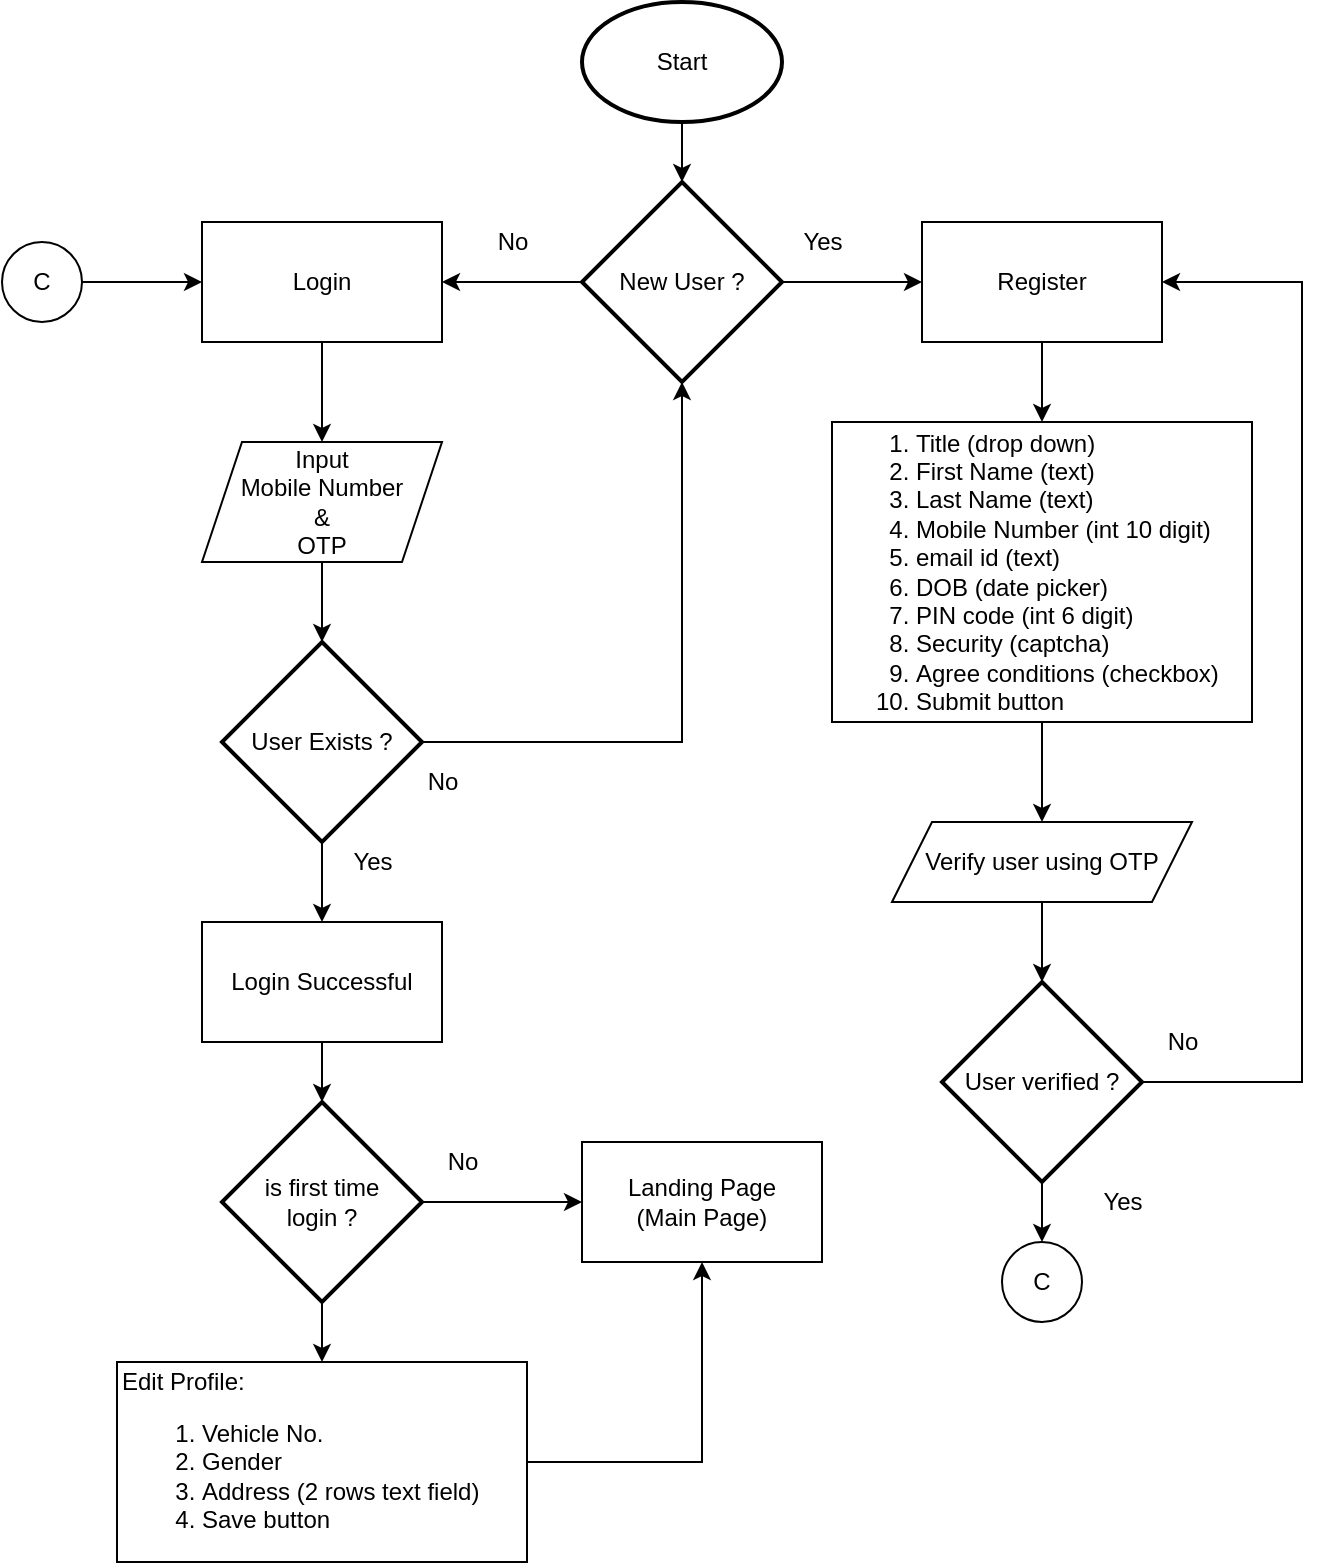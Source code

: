 <mxfile version="15.3.2" type="github">
  <diagram id="6a731a19-8d31-9384-78a2-239565b7b9f0" name="Page-1">
    <mxGraphModel dx="2642" dy="1362" grid="1" gridSize="10" guides="1" tooltips="1" connect="1" arrows="1" fold="1" page="1" pageScale="1" pageWidth="1169" pageHeight="827" background="none" math="0" shadow="0">
      <root>
        <mxCell id="0" />
        <mxCell id="1" parent="0" />
        <mxCell id="L6jIcue4Xip9Mwkje6IR-58" style="edgeStyle=orthogonalEdgeStyle;rounded=0;orthogonalLoop=1;jettySize=auto;html=1;exitX=0.5;exitY=1;exitDx=0;exitDy=0;exitPerimeter=0;entryX=0.5;entryY=0;entryDx=0;entryDy=0;entryPerimeter=0;" parent="1" source="L6jIcue4Xip9Mwkje6IR-56" target="L6jIcue4Xip9Mwkje6IR-57" edge="1">
          <mxGeometry relative="1" as="geometry" />
        </mxCell>
        <mxCell id="L6jIcue4Xip9Mwkje6IR-56" value="Start" style="strokeWidth=2;html=1;shape=mxgraph.flowchart.start_1;whiteSpace=wrap;" parent="1" vertex="1">
          <mxGeometry x="440" y="10" width="100" height="60" as="geometry" />
        </mxCell>
        <mxCell id="L6jIcue4Xip9Mwkje6IR-62" style="edgeStyle=orthogonalEdgeStyle;rounded=0;orthogonalLoop=1;jettySize=auto;html=1;exitX=0;exitY=0.5;exitDx=0;exitDy=0;exitPerimeter=0;entryX=1;entryY=0.5;entryDx=0;entryDy=0;" parent="1" source="L6jIcue4Xip9Mwkje6IR-57" target="L6jIcue4Xip9Mwkje6IR-60" edge="1">
          <mxGeometry relative="1" as="geometry" />
        </mxCell>
        <mxCell id="L6jIcue4Xip9Mwkje6IR-63" style="edgeStyle=orthogonalEdgeStyle;rounded=0;orthogonalLoop=1;jettySize=auto;html=1;exitX=1;exitY=0.5;exitDx=0;exitDy=0;exitPerimeter=0;entryX=0;entryY=0.5;entryDx=0;entryDy=0;" parent="1" source="L6jIcue4Xip9Mwkje6IR-57" target="L6jIcue4Xip9Mwkje6IR-61" edge="1">
          <mxGeometry relative="1" as="geometry" />
        </mxCell>
        <mxCell id="L6jIcue4Xip9Mwkje6IR-57" value="New User ?" style="strokeWidth=2;html=1;shape=mxgraph.flowchart.decision;whiteSpace=wrap;" parent="1" vertex="1">
          <mxGeometry x="440" y="100" width="100" height="100" as="geometry" />
        </mxCell>
        <mxCell id="L6jIcue4Xip9Mwkje6IR-68" style="edgeStyle=orthogonalEdgeStyle;rounded=0;orthogonalLoop=1;jettySize=auto;html=1;exitX=0.5;exitY=1;exitDx=0;exitDy=0;entryX=0.5;entryY=0;entryDx=0;entryDy=0;" parent="1" source="L6jIcue4Xip9Mwkje6IR-60" target="L6jIcue4Xip9Mwkje6IR-66" edge="1">
          <mxGeometry relative="1" as="geometry" />
        </mxCell>
        <mxCell id="L6jIcue4Xip9Mwkje6IR-60" value="Login" style="rounded=0;whiteSpace=wrap;html=1;" parent="1" vertex="1">
          <mxGeometry x="250" y="120" width="120" height="60" as="geometry" />
        </mxCell>
        <mxCell id="L6jIcue4Xip9Mwkje6IR-78" value="" style="edgeStyle=orthogonalEdgeStyle;rounded=0;orthogonalLoop=1;jettySize=auto;html=1;" parent="1" source="L6jIcue4Xip9Mwkje6IR-61" target="L6jIcue4Xip9Mwkje6IR-77" edge="1">
          <mxGeometry relative="1" as="geometry" />
        </mxCell>
        <mxCell id="L6jIcue4Xip9Mwkje6IR-61" value="Register" style="rounded=0;whiteSpace=wrap;html=1;" parent="1" vertex="1">
          <mxGeometry x="610" y="120" width="120" height="60" as="geometry" />
        </mxCell>
        <mxCell id="L6jIcue4Xip9Mwkje6IR-64" value="No" style="text;html=1;align=center;verticalAlign=middle;resizable=0;points=[];autosize=1;strokeColor=none;fillColor=none;" parent="1" vertex="1">
          <mxGeometry x="390" y="120" width="30" height="20" as="geometry" />
        </mxCell>
        <mxCell id="L6jIcue4Xip9Mwkje6IR-65" value="Yes" style="text;html=1;align=center;verticalAlign=middle;resizable=0;points=[];autosize=1;strokeColor=none;fillColor=none;" parent="1" vertex="1">
          <mxGeometry x="540" y="120" width="40" height="20" as="geometry" />
        </mxCell>
        <mxCell id="L6jIcue4Xip9Mwkje6IR-69" style="edgeStyle=orthogonalEdgeStyle;rounded=0;orthogonalLoop=1;jettySize=auto;html=1;exitX=0.5;exitY=1;exitDx=0;exitDy=0;entryX=0.5;entryY=0;entryDx=0;entryDy=0;entryPerimeter=0;" parent="1" source="L6jIcue4Xip9Mwkje6IR-66" target="L6jIcue4Xip9Mwkje6IR-67" edge="1">
          <mxGeometry relative="1" as="geometry" />
        </mxCell>
        <mxCell id="L6jIcue4Xip9Mwkje6IR-66" value="Input&lt;br&gt;Mobile Number&lt;br&gt;&amp;amp;&lt;br&gt;OTP" style="shape=parallelogram;perimeter=parallelogramPerimeter;whiteSpace=wrap;html=1;fixedSize=1;" parent="1" vertex="1">
          <mxGeometry x="250" y="230" width="120" height="60" as="geometry" />
        </mxCell>
        <mxCell id="L6jIcue4Xip9Mwkje6IR-70" style="edgeStyle=orthogonalEdgeStyle;rounded=0;orthogonalLoop=1;jettySize=auto;html=1;exitX=1;exitY=0.5;exitDx=0;exitDy=0;exitPerimeter=0;entryX=0.5;entryY=1;entryDx=0;entryDy=0;entryPerimeter=0;" parent="1" source="L6jIcue4Xip9Mwkje6IR-67" target="L6jIcue4Xip9Mwkje6IR-57" edge="1">
          <mxGeometry relative="1" as="geometry" />
        </mxCell>
        <mxCell id="L6jIcue4Xip9Mwkje6IR-73" style="edgeStyle=orthogonalEdgeStyle;rounded=0;orthogonalLoop=1;jettySize=auto;html=1;exitX=0.5;exitY=1;exitDx=0;exitDy=0;exitPerimeter=0;" parent="1" source="L6jIcue4Xip9Mwkje6IR-67" target="L6jIcue4Xip9Mwkje6IR-71" edge="1">
          <mxGeometry relative="1" as="geometry" />
        </mxCell>
        <mxCell id="L6jIcue4Xip9Mwkje6IR-67" value="User Exists ?" style="strokeWidth=2;html=1;shape=mxgraph.flowchart.decision;whiteSpace=wrap;" parent="1" vertex="1">
          <mxGeometry x="260" y="330" width="100" height="100" as="geometry" />
        </mxCell>
        <mxCell id="L6jIcue4Xip9Mwkje6IR-97" style="edgeStyle=orthogonalEdgeStyle;rounded=0;orthogonalLoop=1;jettySize=auto;html=1;exitX=0.5;exitY=1;exitDx=0;exitDy=0;entryX=0.5;entryY=0;entryDx=0;entryDy=0;entryPerimeter=0;" parent="1" source="L6jIcue4Xip9Mwkje6IR-71" target="L6jIcue4Xip9Mwkje6IR-96" edge="1">
          <mxGeometry relative="1" as="geometry" />
        </mxCell>
        <mxCell id="L6jIcue4Xip9Mwkje6IR-71" value="Login Successful" style="rounded=0;whiteSpace=wrap;html=1;" parent="1" vertex="1">
          <mxGeometry x="250" y="470" width="120" height="60" as="geometry" />
        </mxCell>
        <mxCell id="L6jIcue4Xip9Mwkje6IR-74" value="No" style="text;html=1;align=center;verticalAlign=middle;resizable=0;points=[];autosize=1;strokeColor=none;fillColor=none;" parent="1" vertex="1">
          <mxGeometry x="355" y="390" width="30" height="20" as="geometry" />
        </mxCell>
        <mxCell id="L6jIcue4Xip9Mwkje6IR-75" value="Yes" style="text;html=1;align=center;verticalAlign=middle;resizable=0;points=[];autosize=1;strokeColor=none;fillColor=none;" parent="1" vertex="1">
          <mxGeometry x="315" y="430" width="40" height="20" as="geometry" />
        </mxCell>
        <mxCell id="L6jIcue4Xip9Mwkje6IR-76" value="Landing Page&lt;br&gt;(Main Page)" style="rounded=0;whiteSpace=wrap;html=1;" parent="1" vertex="1">
          <mxGeometry x="440" y="580" width="120" height="60" as="geometry" />
        </mxCell>
        <mxCell id="L6jIcue4Xip9Mwkje6IR-81" style="edgeStyle=orthogonalEdgeStyle;rounded=0;orthogonalLoop=1;jettySize=auto;html=1;exitX=0.5;exitY=1;exitDx=0;exitDy=0;entryX=0.5;entryY=0;entryDx=0;entryDy=0;" parent="1" source="L6jIcue4Xip9Mwkje6IR-77" target="L6jIcue4Xip9Mwkje6IR-80" edge="1">
          <mxGeometry relative="1" as="geometry" />
        </mxCell>
        <mxCell id="L6jIcue4Xip9Mwkje6IR-77" value="&lt;ol&gt;&lt;li&gt;Title (drop down)&lt;/li&gt;&lt;li&gt;First Name (text)&lt;/li&gt;&lt;li&gt;Last Name (text)&lt;/li&gt;&lt;li&gt;Mobile Number (int 10 digit)&lt;/li&gt;&lt;li&gt;email id (text)&lt;/li&gt;&lt;li&gt;DOB (date picker)&lt;/li&gt;&lt;li&gt;PIN code (int 6 digit)&lt;/li&gt;&lt;li&gt;Security (captcha)&lt;/li&gt;&lt;li&gt;Agree conditions (checkbox)&lt;/li&gt;&lt;li&gt;Submit button&lt;/li&gt;&lt;/ol&gt;" style="whiteSpace=wrap;html=1;rounded=0;align=left;" parent="1" vertex="1">
          <mxGeometry x="565" y="220" width="210" height="150" as="geometry" />
        </mxCell>
        <mxCell id="L6jIcue4Xip9Mwkje6IR-83" style="edgeStyle=orthogonalEdgeStyle;rounded=0;orthogonalLoop=1;jettySize=auto;html=1;exitX=0.5;exitY=1;exitDx=0;exitDy=0;entryX=0.5;entryY=0;entryDx=0;entryDy=0;entryPerimeter=0;" parent="1" source="L6jIcue4Xip9Mwkje6IR-80" target="L6jIcue4Xip9Mwkje6IR-82" edge="1">
          <mxGeometry relative="1" as="geometry" />
        </mxCell>
        <mxCell id="L6jIcue4Xip9Mwkje6IR-80" value="Verify user using OTP" style="shape=parallelogram;perimeter=parallelogramPerimeter;whiteSpace=wrap;html=1;fixedSize=1;" parent="1" vertex="1">
          <mxGeometry x="595" y="420" width="150" height="40" as="geometry" />
        </mxCell>
        <mxCell id="L6jIcue4Xip9Mwkje6IR-84" style="edgeStyle=orthogonalEdgeStyle;rounded=0;orthogonalLoop=1;jettySize=auto;html=1;exitX=1;exitY=0.5;exitDx=0;exitDy=0;exitPerimeter=0;entryX=1;entryY=0.5;entryDx=0;entryDy=0;" parent="1" source="L6jIcue4Xip9Mwkje6IR-82" target="L6jIcue4Xip9Mwkje6IR-61" edge="1">
          <mxGeometry relative="1" as="geometry">
            <Array as="points">
              <mxPoint x="800" y="550" />
              <mxPoint x="800" y="150" />
            </Array>
          </mxGeometry>
        </mxCell>
        <mxCell id="L6jIcue4Xip9Mwkje6IR-95" style="edgeStyle=orthogonalEdgeStyle;rounded=0;orthogonalLoop=1;jettySize=auto;html=1;exitX=0.5;exitY=1;exitDx=0;exitDy=0;exitPerimeter=0;entryX=0.5;entryY=0;entryDx=0;entryDy=0;" parent="1" source="L6jIcue4Xip9Mwkje6IR-82" target="L6jIcue4Xip9Mwkje6IR-92" edge="1">
          <mxGeometry relative="1" as="geometry" />
        </mxCell>
        <mxCell id="L6jIcue4Xip9Mwkje6IR-82" value="User verified ?" style="strokeWidth=2;html=1;shape=mxgraph.flowchart.decision;whiteSpace=wrap;" parent="1" vertex="1">
          <mxGeometry x="620" y="500" width="100" height="100" as="geometry" />
        </mxCell>
        <mxCell id="L6jIcue4Xip9Mwkje6IR-85" value="No" style="text;html=1;align=center;verticalAlign=middle;resizable=0;points=[];autosize=1;strokeColor=none;fillColor=none;" parent="1" vertex="1">
          <mxGeometry x="725" y="520" width="30" height="20" as="geometry" />
        </mxCell>
        <mxCell id="L6jIcue4Xip9Mwkje6IR-88" value="Yes" style="text;html=1;align=center;verticalAlign=middle;resizable=0;points=[];autosize=1;strokeColor=none;fillColor=none;" parent="1" vertex="1">
          <mxGeometry x="690" y="600" width="40" height="20" as="geometry" />
        </mxCell>
        <mxCell id="L6jIcue4Xip9Mwkje6IR-92" value="C" style="ellipse;whiteSpace=wrap;html=1;aspect=fixed;" parent="1" vertex="1">
          <mxGeometry x="650" y="630" width="40" height="40" as="geometry" />
        </mxCell>
        <mxCell id="L6jIcue4Xip9Mwkje6IR-94" style="edgeStyle=orthogonalEdgeStyle;rounded=0;orthogonalLoop=1;jettySize=auto;html=1;exitX=1;exitY=0.5;exitDx=0;exitDy=0;entryX=0;entryY=0.5;entryDx=0;entryDy=0;" parent="1" source="L6jIcue4Xip9Mwkje6IR-93" target="L6jIcue4Xip9Mwkje6IR-60" edge="1">
          <mxGeometry relative="1" as="geometry" />
        </mxCell>
        <mxCell id="L6jIcue4Xip9Mwkje6IR-93" value="C" style="ellipse;whiteSpace=wrap;html=1;aspect=fixed;" parent="1" vertex="1">
          <mxGeometry x="150" y="130" width="40" height="40" as="geometry" />
        </mxCell>
        <mxCell id="L6jIcue4Xip9Mwkje6IR-98" style="edgeStyle=orthogonalEdgeStyle;rounded=0;orthogonalLoop=1;jettySize=auto;html=1;exitX=1;exitY=0.5;exitDx=0;exitDy=0;exitPerimeter=0;entryX=0;entryY=0.5;entryDx=0;entryDy=0;" parent="1" source="L6jIcue4Xip9Mwkje6IR-96" target="L6jIcue4Xip9Mwkje6IR-76" edge="1">
          <mxGeometry relative="1" as="geometry" />
        </mxCell>
        <mxCell id="L6jIcue4Xip9Mwkje6IR-102" style="edgeStyle=orthogonalEdgeStyle;rounded=0;orthogonalLoop=1;jettySize=auto;html=1;exitX=0.5;exitY=1;exitDx=0;exitDy=0;exitPerimeter=0;entryX=0.5;entryY=0;entryDx=0;entryDy=0;" parent="1" source="L6jIcue4Xip9Mwkje6IR-96" target="L6jIcue4Xip9Mwkje6IR-100" edge="1">
          <mxGeometry relative="1" as="geometry" />
        </mxCell>
        <mxCell id="L6jIcue4Xip9Mwkje6IR-96" value="is first time&lt;br&gt;login ?" style="strokeWidth=2;html=1;shape=mxgraph.flowchart.decision;whiteSpace=wrap;" parent="1" vertex="1">
          <mxGeometry x="260" y="560" width="100" height="100" as="geometry" />
        </mxCell>
        <mxCell id="L6jIcue4Xip9Mwkje6IR-99" value="No" style="text;html=1;align=center;verticalAlign=middle;resizable=0;points=[];autosize=1;strokeColor=none;fillColor=none;" parent="1" vertex="1">
          <mxGeometry x="365" y="580" width="30" height="20" as="geometry" />
        </mxCell>
        <mxCell id="L6jIcue4Xip9Mwkje6IR-103" style="edgeStyle=orthogonalEdgeStyle;rounded=0;orthogonalLoop=1;jettySize=auto;html=1;entryX=0.5;entryY=1;entryDx=0;entryDy=0;" parent="1" source="L6jIcue4Xip9Mwkje6IR-100" target="L6jIcue4Xip9Mwkje6IR-76" edge="1">
          <mxGeometry relative="1" as="geometry" />
        </mxCell>
        <mxCell id="L6jIcue4Xip9Mwkje6IR-100" value="Edit Profile:&lt;br&gt;&lt;ol&gt;&lt;li&gt;Vehicle No.&lt;/li&gt;&lt;li&gt;Gender&lt;/li&gt;&lt;li&gt;Address (2 rows text field)&lt;/li&gt;&lt;li&gt;Save button&lt;/li&gt;&lt;/ol&gt;" style="rounded=0;whiteSpace=wrap;html=1;align=left;" parent="1" vertex="1">
          <mxGeometry x="207.5" y="690" width="205" height="100" as="geometry" />
        </mxCell>
      </root>
    </mxGraphModel>
  </diagram>
</mxfile>

